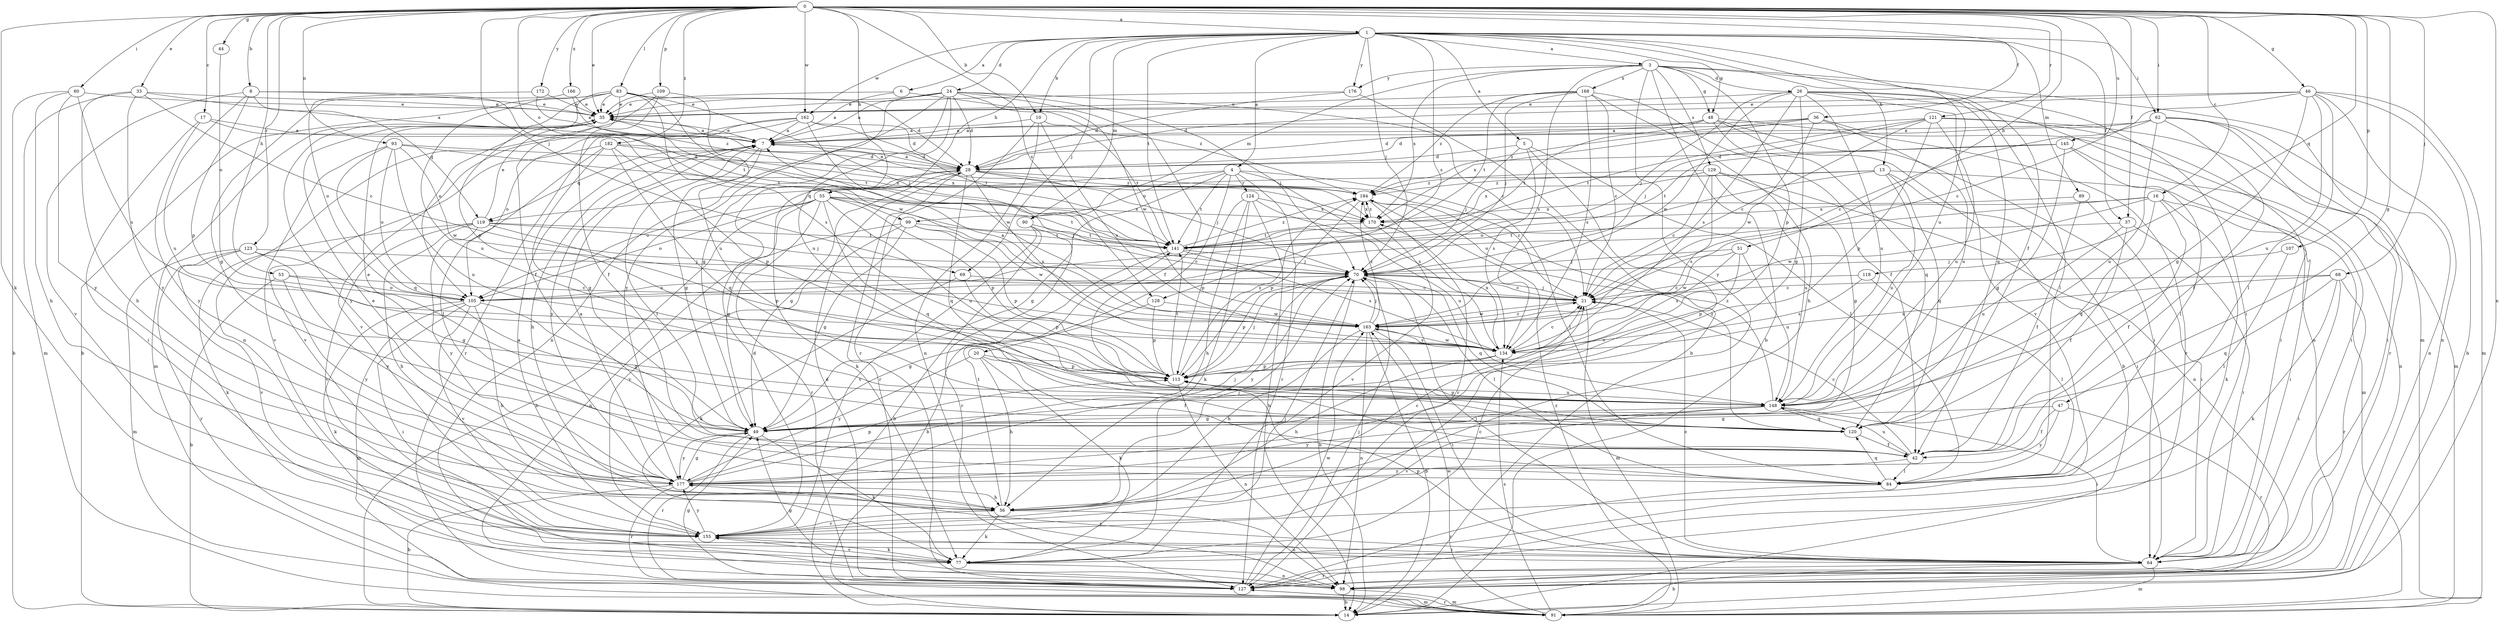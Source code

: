 strict digraph  {
0;
1;
3;
4;
5;
6;
7;
8;
10;
13;
14;
16;
17;
20;
21;
24;
26;
28;
33;
35;
36;
37;
42;
44;
46;
47;
48;
49;
51;
53;
55;
56;
60;
62;
64;
68;
69;
70;
77;
83;
84;
89;
90;
91;
93;
98;
99;
105;
107;
109;
113;
118;
119;
120;
121;
123;
124;
127;
128;
129;
134;
141;
145;
148;
155;
162;
163;
166;
168;
170;
172;
176;
177;
182;
184;
0 -> 1  [label=a];
0 -> 8  [label=b];
0 -> 10  [label=b];
0 -> 16  [label=c];
0 -> 17  [label=c];
0 -> 33  [label=e];
0 -> 35  [label=e];
0 -> 36  [label=f];
0 -> 37  [label=f];
0 -> 44  [label=g];
0 -> 46  [label=g];
0 -> 47  [label=g];
0 -> 51  [label=h];
0 -> 53  [label=h];
0 -> 55  [label=h];
0 -> 60  [label=i];
0 -> 62  [label=i];
0 -> 68  [label=j];
0 -> 69  [label=j];
0 -> 77  [label=k];
0 -> 83  [label=l];
0 -> 93  [label=n];
0 -> 98  [label=n];
0 -> 99  [label=o];
0 -> 107  [label=p];
0 -> 109  [label=p];
0 -> 118  [label=q];
0 -> 121  [label=r];
0 -> 123  [label=r];
0 -> 128  [label=s];
0 -> 145  [label=u];
0 -> 162  [label=w];
0 -> 166  [label=x];
0 -> 172  [label=y];
0 -> 182  [label=z];
1 -> 3  [label=a];
1 -> 4  [label=a];
1 -> 5  [label=a];
1 -> 6  [label=a];
1 -> 10  [label=b];
1 -> 13  [label=b];
1 -> 24  [label=d];
1 -> 37  [label=f];
1 -> 42  [label=f];
1 -> 48  [label=g];
1 -> 55  [label=h];
1 -> 62  [label=i];
1 -> 69  [label=j];
1 -> 70  [label=j];
1 -> 89  [label=m];
1 -> 90  [label=m];
1 -> 128  [label=s];
1 -> 141  [label=t];
1 -> 148  [label=u];
1 -> 162  [label=w];
1 -> 176  [label=y];
3 -> 14  [label=b];
3 -> 26  [label=d];
3 -> 48  [label=g];
3 -> 64  [label=i];
3 -> 90  [label=m];
3 -> 91  [label=m];
3 -> 113  [label=p];
3 -> 129  [label=s];
3 -> 134  [label=s];
3 -> 168  [label=x];
3 -> 170  [label=x];
3 -> 176  [label=y];
3 -> 177  [label=y];
4 -> 20  [label=c];
4 -> 49  [label=g];
4 -> 84  [label=l];
4 -> 99  [label=o];
4 -> 105  [label=o];
4 -> 124  [label=r];
4 -> 127  [label=r];
4 -> 134  [label=s];
4 -> 141  [label=t];
5 -> 28  [label=d];
5 -> 70  [label=j];
5 -> 84  [label=l];
5 -> 134  [label=s];
5 -> 155  [label=v];
6 -> 7  [label=a];
6 -> 35  [label=e];
6 -> 184  [label=z];
7 -> 28  [label=d];
7 -> 35  [label=e];
7 -> 49  [label=g];
7 -> 56  [label=h];
7 -> 84  [label=l];
7 -> 119  [label=q];
7 -> 177  [label=y];
8 -> 35  [label=e];
8 -> 113  [label=p];
8 -> 119  [label=q];
8 -> 141  [label=t];
8 -> 148  [label=u];
8 -> 155  [label=v];
10 -> 7  [label=a];
10 -> 98  [label=n];
10 -> 127  [label=r];
10 -> 134  [label=s];
10 -> 141  [label=t];
13 -> 64  [label=i];
13 -> 91  [label=m];
13 -> 105  [label=o];
13 -> 119  [label=q];
13 -> 120  [label=q];
13 -> 148  [label=u];
13 -> 184  [label=z];
16 -> 42  [label=f];
16 -> 64  [label=i];
16 -> 77  [label=k];
16 -> 105  [label=o];
16 -> 120  [label=q];
16 -> 163  [label=w];
16 -> 170  [label=x];
17 -> 7  [label=a];
17 -> 64  [label=i];
17 -> 141  [label=t];
17 -> 177  [label=y];
20 -> 42  [label=f];
20 -> 56  [label=h];
20 -> 77  [label=k];
20 -> 113  [label=p];
20 -> 177  [label=y];
21 -> 70  [label=j];
21 -> 91  [label=m];
21 -> 163  [label=w];
24 -> 7  [label=a];
24 -> 21  [label=c];
24 -> 28  [label=d];
24 -> 35  [label=e];
24 -> 42  [label=f];
24 -> 49  [label=g];
24 -> 70  [label=j];
24 -> 98  [label=n];
24 -> 148  [label=u];
24 -> 163  [label=w];
24 -> 177  [label=y];
26 -> 35  [label=e];
26 -> 49  [label=g];
26 -> 70  [label=j];
26 -> 84  [label=l];
26 -> 98  [label=n];
26 -> 120  [label=q];
26 -> 134  [label=s];
26 -> 148  [label=u];
26 -> 155  [label=v];
26 -> 163  [label=w];
28 -> 7  [label=a];
28 -> 21  [label=c];
28 -> 49  [label=g];
28 -> 70  [label=j];
28 -> 77  [label=k];
28 -> 120  [label=q];
28 -> 127  [label=r];
28 -> 134  [label=s];
28 -> 184  [label=z];
33 -> 7  [label=a];
33 -> 21  [label=c];
33 -> 35  [label=e];
33 -> 56  [label=h];
33 -> 91  [label=m];
33 -> 177  [label=y];
35 -> 7  [label=a];
35 -> 91  [label=m];
35 -> 141  [label=t];
35 -> 177  [label=y];
36 -> 7  [label=a];
36 -> 64  [label=i];
36 -> 148  [label=u];
36 -> 163  [label=w];
36 -> 170  [label=x];
36 -> 184  [label=z];
37 -> 42  [label=f];
37 -> 64  [label=i];
37 -> 141  [label=t];
37 -> 148  [label=u];
42 -> 21  [label=c];
42 -> 84  [label=l];
42 -> 148  [label=u];
42 -> 177  [label=y];
44 -> 105  [label=o];
46 -> 14  [label=b];
46 -> 21  [label=c];
46 -> 28  [label=d];
46 -> 35  [label=e];
46 -> 49  [label=g];
46 -> 84  [label=l];
46 -> 91  [label=m];
46 -> 98  [label=n];
46 -> 148  [label=u];
47 -> 42  [label=f];
47 -> 49  [label=g];
47 -> 127  [label=r];
47 -> 177  [label=y];
48 -> 7  [label=a];
48 -> 14  [label=b];
48 -> 28  [label=d];
48 -> 64  [label=i];
48 -> 120  [label=q];
48 -> 127  [label=r];
48 -> 141  [label=t];
49 -> 35  [label=e];
49 -> 77  [label=k];
49 -> 127  [label=r];
49 -> 177  [label=y];
51 -> 70  [label=j];
51 -> 113  [label=p];
51 -> 134  [label=s];
51 -> 148  [label=u];
51 -> 163  [label=w];
53 -> 14  [label=b];
53 -> 21  [label=c];
53 -> 105  [label=o];
53 -> 177  [label=y];
55 -> 14  [label=b];
55 -> 49  [label=g];
55 -> 70  [label=j];
55 -> 105  [label=o];
55 -> 113  [label=p];
55 -> 120  [label=q];
55 -> 127  [label=r];
55 -> 141  [label=t];
55 -> 148  [label=u];
55 -> 170  [label=x];
56 -> 21  [label=c];
56 -> 70  [label=j];
56 -> 77  [label=k];
56 -> 98  [label=n];
56 -> 141  [label=t];
56 -> 155  [label=v];
60 -> 14  [label=b];
60 -> 35  [label=e];
60 -> 56  [label=h];
60 -> 134  [label=s];
60 -> 177  [label=y];
62 -> 7  [label=a];
62 -> 21  [label=c];
62 -> 28  [label=d];
62 -> 42  [label=f];
62 -> 64  [label=i];
62 -> 98  [label=n];
62 -> 127  [label=r];
62 -> 148  [label=u];
64 -> 14  [label=b];
64 -> 21  [label=c];
64 -> 70  [label=j];
64 -> 91  [label=m];
64 -> 113  [label=p];
64 -> 127  [label=r];
64 -> 177  [label=y];
68 -> 21  [label=c];
68 -> 64  [label=i];
68 -> 77  [label=k];
68 -> 120  [label=q];
68 -> 127  [label=r];
68 -> 134  [label=s];
69 -> 21  [label=c];
69 -> 77  [label=k];
69 -> 113  [label=p];
70 -> 14  [label=b];
70 -> 21  [label=c];
70 -> 84  [label=l];
70 -> 105  [label=o];
70 -> 113  [label=p];
70 -> 120  [label=q];
70 -> 177  [label=y];
77 -> 21  [label=c];
77 -> 70  [label=j];
77 -> 98  [label=n];
77 -> 155  [label=v];
83 -> 14  [label=b];
83 -> 28  [label=d];
83 -> 35  [label=e];
83 -> 42  [label=f];
83 -> 70  [label=j];
83 -> 105  [label=o];
83 -> 113  [label=p];
83 -> 134  [label=s];
83 -> 148  [label=u];
83 -> 163  [label=w];
84 -> 35  [label=e];
84 -> 120  [label=q];
84 -> 127  [label=r];
89 -> 42  [label=f];
89 -> 64  [label=i];
89 -> 170  [label=x];
90 -> 14  [label=b];
90 -> 127  [label=r];
90 -> 141  [label=t];
90 -> 155  [label=v];
91 -> 127  [label=r];
91 -> 134  [label=s];
91 -> 163  [label=w];
91 -> 184  [label=z];
93 -> 28  [label=d];
93 -> 105  [label=o];
93 -> 120  [label=q];
93 -> 148  [label=u];
93 -> 155  [label=v];
93 -> 163  [label=w];
93 -> 170  [label=x];
98 -> 14  [label=b];
98 -> 49  [label=g];
98 -> 91  [label=m];
99 -> 49  [label=g];
99 -> 98  [label=n];
99 -> 113  [label=p];
99 -> 141  [label=t];
99 -> 155  [label=v];
99 -> 163  [label=w];
105 -> 49  [label=g];
105 -> 56  [label=h];
105 -> 64  [label=i];
105 -> 77  [label=k];
105 -> 91  [label=m];
105 -> 155  [label=v];
107 -> 70  [label=j];
107 -> 84  [label=l];
109 -> 35  [label=e];
109 -> 42  [label=f];
109 -> 98  [label=n];
109 -> 148  [label=u];
113 -> 70  [label=j];
113 -> 98  [label=n];
113 -> 141  [label=t];
113 -> 148  [label=u];
113 -> 184  [label=z];
118 -> 21  [label=c];
118 -> 84  [label=l];
118 -> 134  [label=s];
119 -> 35  [label=e];
119 -> 56  [label=h];
119 -> 70  [label=j];
119 -> 77  [label=k];
119 -> 113  [label=p];
119 -> 141  [label=t];
119 -> 155  [label=v];
119 -> 177  [label=y];
120 -> 42  [label=f];
120 -> 184  [label=z];
121 -> 7  [label=a];
121 -> 21  [label=c];
121 -> 64  [label=i];
121 -> 70  [label=j];
121 -> 91  [label=m];
121 -> 113  [label=p];
121 -> 141  [label=t];
121 -> 148  [label=u];
123 -> 49  [label=g];
123 -> 70  [label=j];
123 -> 91  [label=m];
123 -> 127  [label=r];
123 -> 155  [label=v];
123 -> 177  [label=y];
124 -> 14  [label=b];
124 -> 56  [label=h];
124 -> 77  [label=k];
124 -> 113  [label=p];
124 -> 148  [label=u];
124 -> 170  [label=x];
127 -> 28  [label=d];
127 -> 49  [label=g];
127 -> 70  [label=j];
127 -> 91  [label=m];
127 -> 163  [label=w];
128 -> 49  [label=g];
128 -> 113  [label=p];
128 -> 163  [label=w];
129 -> 21  [label=c];
129 -> 49  [label=g];
129 -> 98  [label=n];
129 -> 134  [label=s];
129 -> 148  [label=u];
129 -> 170  [label=x];
129 -> 184  [label=z];
134 -> 21  [label=c];
134 -> 56  [label=h];
134 -> 113  [label=p];
134 -> 163  [label=w];
134 -> 170  [label=x];
141 -> 14  [label=b];
141 -> 70  [label=j];
141 -> 134  [label=s];
141 -> 184  [label=z];
145 -> 28  [label=d];
145 -> 49  [label=g];
145 -> 84  [label=l];
145 -> 98  [label=n];
145 -> 141  [label=t];
148 -> 49  [label=g];
148 -> 64  [label=i];
148 -> 113  [label=p];
148 -> 120  [label=q];
148 -> 155  [label=v];
148 -> 177  [label=y];
148 -> 184  [label=z];
155 -> 7  [label=a];
155 -> 28  [label=d];
155 -> 64  [label=i];
155 -> 77  [label=k];
155 -> 177  [label=y];
162 -> 7  [label=a];
162 -> 28  [label=d];
162 -> 105  [label=o];
162 -> 127  [label=r];
162 -> 141  [label=t];
162 -> 155  [label=v];
162 -> 163  [label=w];
163 -> 7  [label=a];
163 -> 14  [label=b];
163 -> 21  [label=c];
163 -> 56  [label=h];
163 -> 64  [label=i];
163 -> 70  [label=j];
163 -> 98  [label=n];
163 -> 134  [label=s];
163 -> 184  [label=z];
166 -> 7  [label=a];
166 -> 35  [label=e];
166 -> 49  [label=g];
168 -> 21  [label=c];
168 -> 35  [label=e];
168 -> 42  [label=f];
168 -> 56  [label=h];
168 -> 70  [label=j];
168 -> 134  [label=s];
168 -> 141  [label=t];
168 -> 184  [label=z];
170 -> 141  [label=t];
170 -> 155  [label=v];
170 -> 184  [label=z];
172 -> 35  [label=e];
172 -> 105  [label=o];
172 -> 184  [label=z];
176 -> 14  [label=b];
176 -> 28  [label=d];
176 -> 35  [label=e];
177 -> 7  [label=a];
177 -> 14  [label=b];
177 -> 49  [label=g];
177 -> 56  [label=h];
177 -> 70  [label=j];
177 -> 113  [label=p];
177 -> 127  [label=r];
182 -> 28  [label=d];
182 -> 49  [label=g];
182 -> 84  [label=l];
182 -> 113  [label=p];
182 -> 120  [label=q];
182 -> 155  [label=v];
182 -> 170  [label=x];
184 -> 35  [label=e];
184 -> 113  [label=p];
184 -> 127  [label=r];
184 -> 170  [label=x];
}
